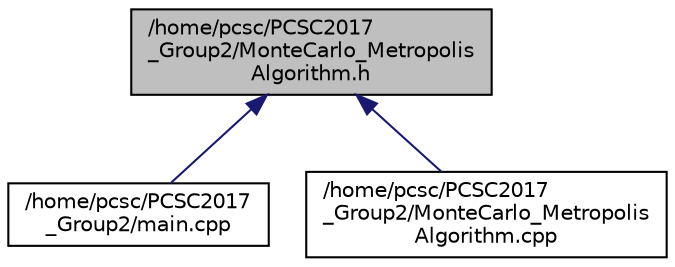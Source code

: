 digraph "/home/pcsc/PCSC2017_Group2/MonteCarlo_MetropolisAlgorithm.h"
{
  edge [fontname="Helvetica",fontsize="10",labelfontname="Helvetica",labelfontsize="10"];
  node [fontname="Helvetica",fontsize="10",shape=record];
  Node2 [label="/home/pcsc/PCSC2017\l_Group2/MonteCarlo_Metropolis\lAlgorithm.h",height=0.2,width=0.4,color="black", fillcolor="grey75", style="filled", fontcolor="black"];
  Node2 -> Node3 [dir="back",color="midnightblue",fontsize="10",style="solid",fontname="Helvetica"];
  Node3 [label="/home/pcsc/PCSC2017\l_Group2/main.cpp",height=0.2,width=0.4,color="black", fillcolor="white", style="filled",URL="$main_8cpp.html"];
  Node2 -> Node4 [dir="back",color="midnightblue",fontsize="10",style="solid",fontname="Helvetica"];
  Node4 [label="/home/pcsc/PCSC2017\l_Group2/MonteCarlo_Metropolis\lAlgorithm.cpp",height=0.2,width=0.4,color="black", fillcolor="white", style="filled",URL="$_monte_carlo___metropolis_algorithm_8cpp.html"];
}
